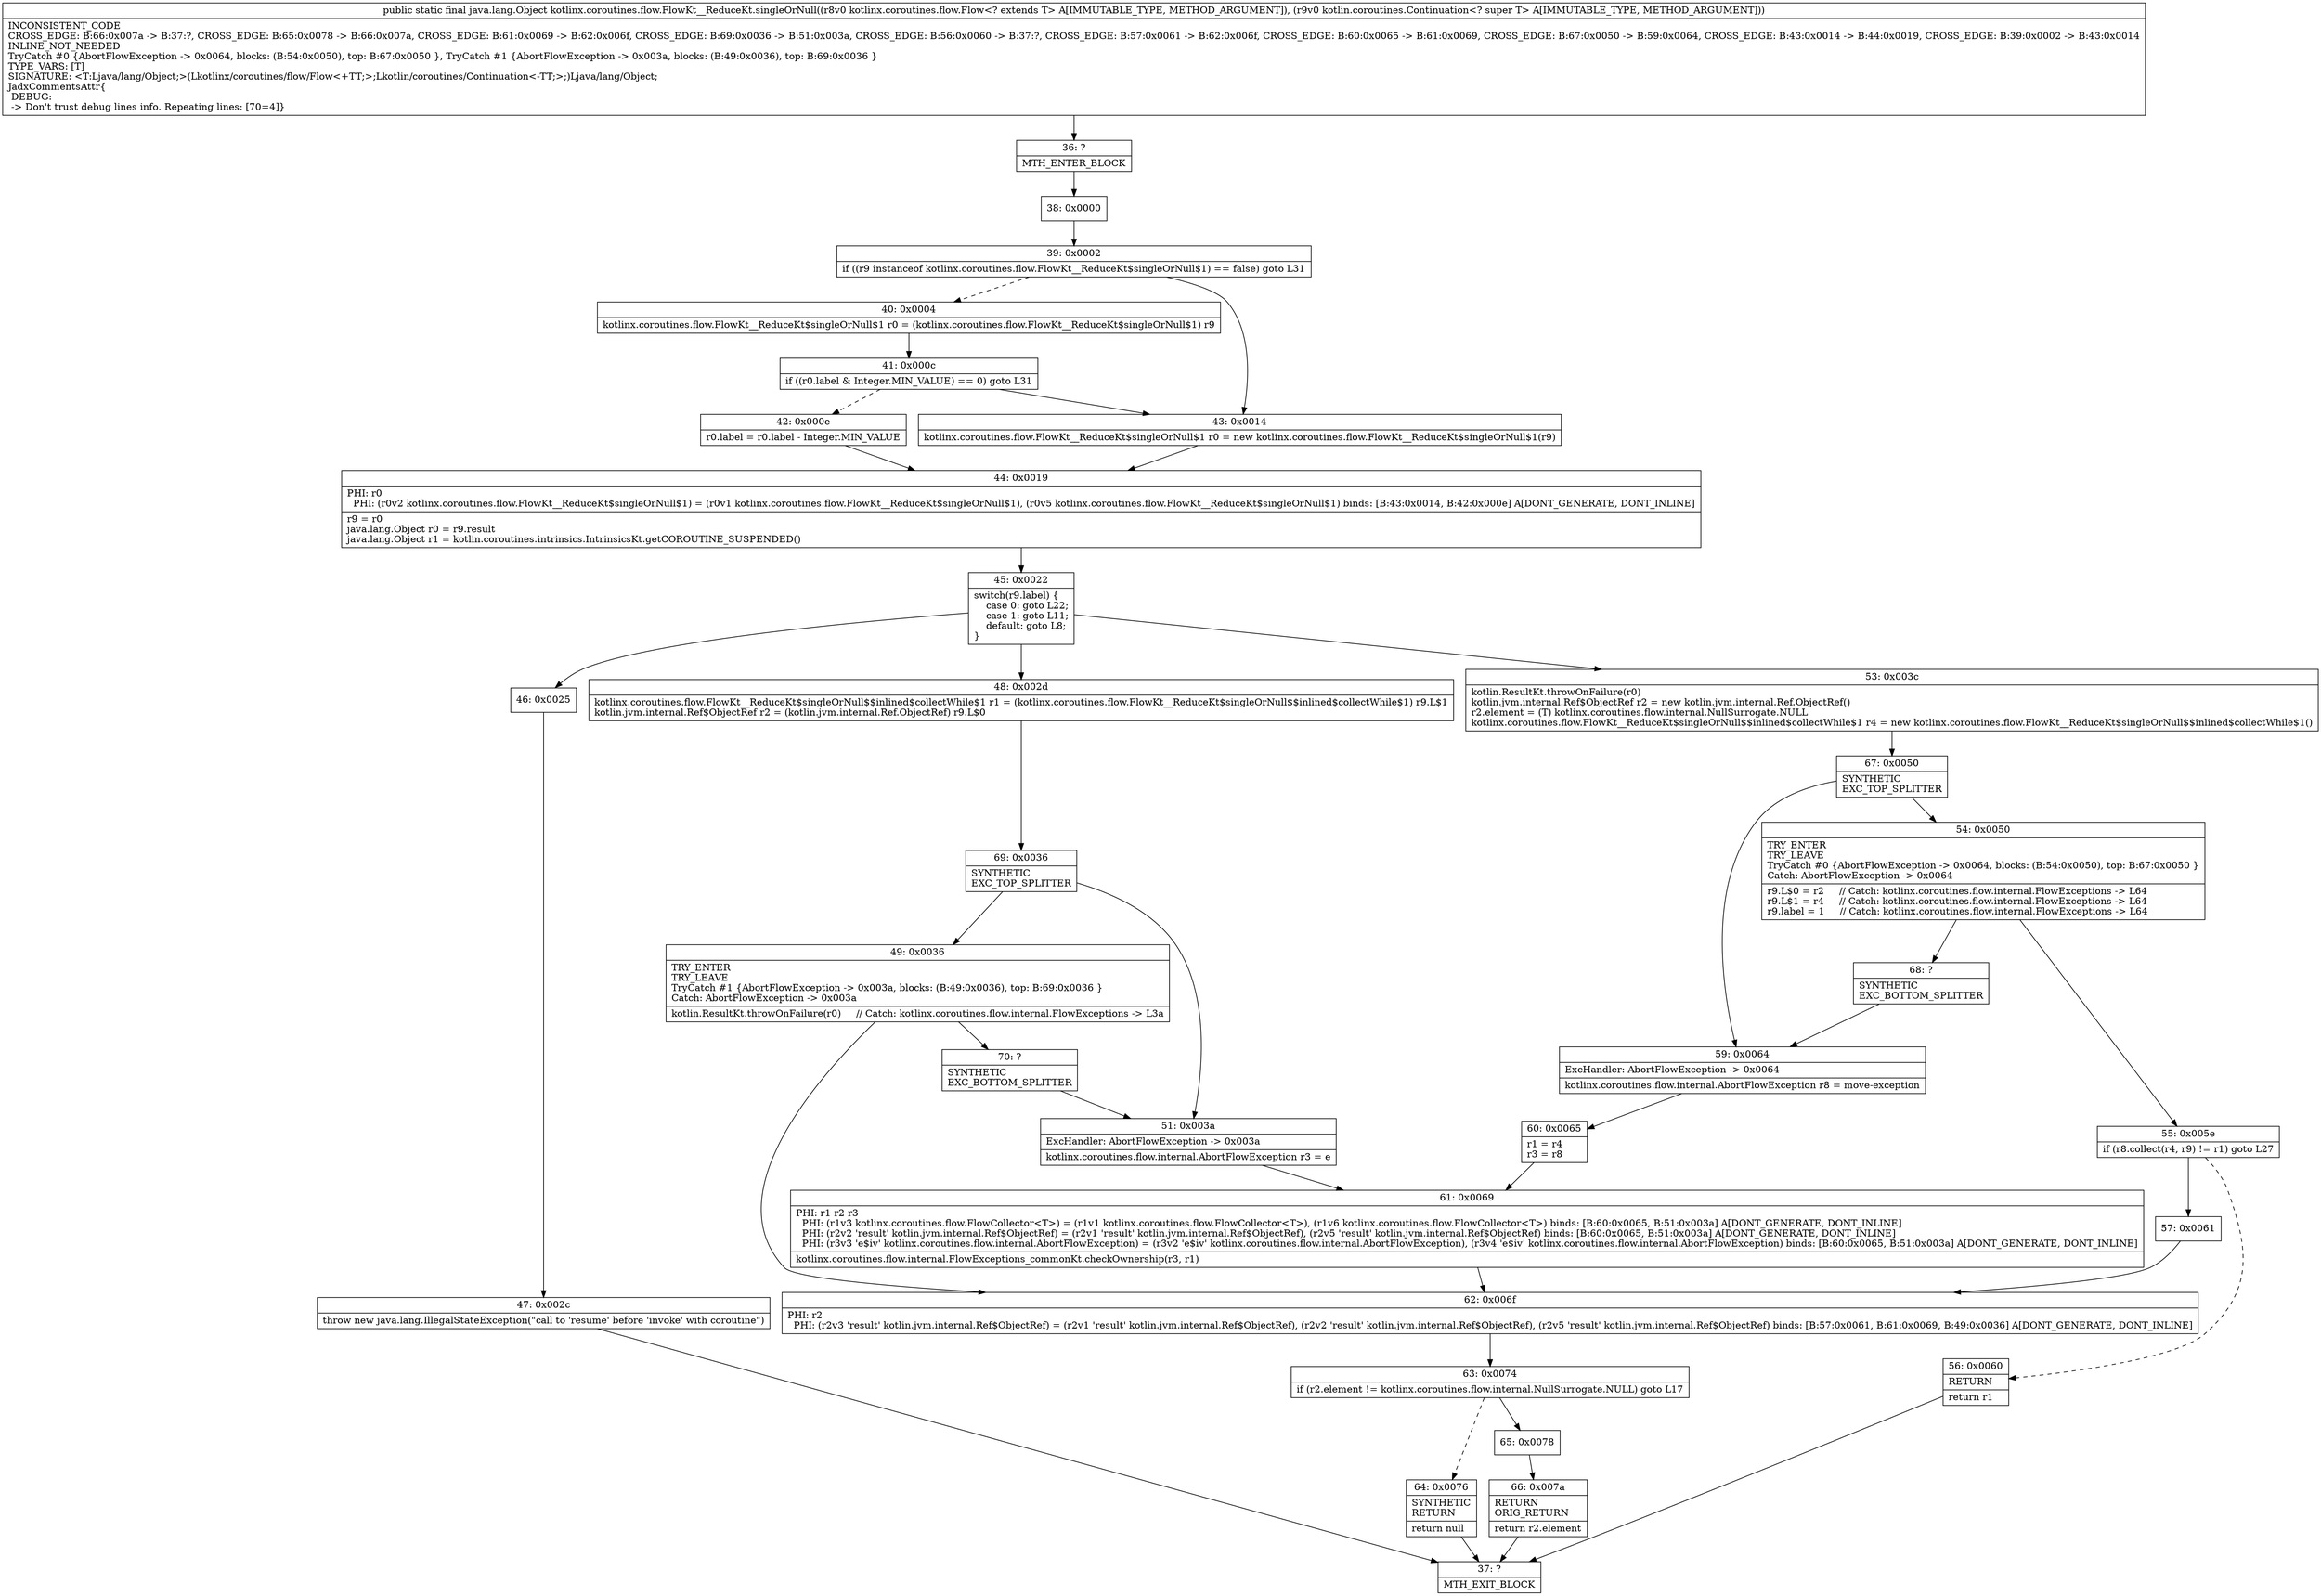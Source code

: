 digraph "CFG forkotlinx.coroutines.flow.FlowKt__ReduceKt.singleOrNull(Lkotlinx\/coroutines\/flow\/Flow;Lkotlin\/coroutines\/Continuation;)Ljava\/lang\/Object;" {
Node_36 [shape=record,label="{36\:\ ?|MTH_ENTER_BLOCK\l}"];
Node_38 [shape=record,label="{38\:\ 0x0000}"];
Node_39 [shape=record,label="{39\:\ 0x0002|if ((r9 instanceof kotlinx.coroutines.flow.FlowKt__ReduceKt$singleOrNull$1) == false) goto L31\l}"];
Node_40 [shape=record,label="{40\:\ 0x0004|kotlinx.coroutines.flow.FlowKt__ReduceKt$singleOrNull$1 r0 = (kotlinx.coroutines.flow.FlowKt__ReduceKt$singleOrNull$1) r9\l}"];
Node_41 [shape=record,label="{41\:\ 0x000c|if ((r0.label & Integer.MIN_VALUE) == 0) goto L31\l}"];
Node_42 [shape=record,label="{42\:\ 0x000e|r0.label = r0.label \- Integer.MIN_VALUE\l}"];
Node_44 [shape=record,label="{44\:\ 0x0019|PHI: r0 \l  PHI: (r0v2 kotlinx.coroutines.flow.FlowKt__ReduceKt$singleOrNull$1) = (r0v1 kotlinx.coroutines.flow.FlowKt__ReduceKt$singleOrNull$1), (r0v5 kotlinx.coroutines.flow.FlowKt__ReduceKt$singleOrNull$1) binds: [B:43:0x0014, B:42:0x000e] A[DONT_GENERATE, DONT_INLINE]\l|r9 = r0\ljava.lang.Object r0 = r9.result\ljava.lang.Object r1 = kotlin.coroutines.intrinsics.IntrinsicsKt.getCOROUTINE_SUSPENDED()\l}"];
Node_45 [shape=record,label="{45\:\ 0x0022|switch(r9.label) \{\l    case 0: goto L22;\l    case 1: goto L11;\l    default: goto L8;\l\}\l}"];
Node_46 [shape=record,label="{46\:\ 0x0025}"];
Node_47 [shape=record,label="{47\:\ 0x002c|throw new java.lang.IllegalStateException(\"call to 'resume' before 'invoke' with coroutine\")\l}"];
Node_37 [shape=record,label="{37\:\ ?|MTH_EXIT_BLOCK\l}"];
Node_48 [shape=record,label="{48\:\ 0x002d|kotlinx.coroutines.flow.FlowKt__ReduceKt$singleOrNull$$inlined$collectWhile$1 r1 = (kotlinx.coroutines.flow.FlowKt__ReduceKt$singleOrNull$$inlined$collectWhile$1) r9.L$1\lkotlin.jvm.internal.Ref$ObjectRef r2 = (kotlin.jvm.internal.Ref.ObjectRef) r9.L$0\l}"];
Node_69 [shape=record,label="{69\:\ 0x0036|SYNTHETIC\lEXC_TOP_SPLITTER\l}"];
Node_49 [shape=record,label="{49\:\ 0x0036|TRY_ENTER\lTRY_LEAVE\lTryCatch #1 \{AbortFlowException \-\> 0x003a, blocks: (B:49:0x0036), top: B:69:0x0036 \}\lCatch: AbortFlowException \-\> 0x003a\l|kotlin.ResultKt.throwOnFailure(r0)     \/\/ Catch: kotlinx.coroutines.flow.internal.FlowExceptions \-\> L3a\l}"];
Node_62 [shape=record,label="{62\:\ 0x006f|PHI: r2 \l  PHI: (r2v3 'result' kotlin.jvm.internal.Ref$ObjectRef) = (r2v1 'result' kotlin.jvm.internal.Ref$ObjectRef), (r2v2 'result' kotlin.jvm.internal.Ref$ObjectRef), (r2v5 'result' kotlin.jvm.internal.Ref$ObjectRef) binds: [B:57:0x0061, B:61:0x0069, B:49:0x0036] A[DONT_GENERATE, DONT_INLINE]\l}"];
Node_63 [shape=record,label="{63\:\ 0x0074|if (r2.element != kotlinx.coroutines.flow.internal.NullSurrogate.NULL) goto L17\l}"];
Node_64 [shape=record,label="{64\:\ 0x0076|SYNTHETIC\lRETURN\l|return null\l}"];
Node_65 [shape=record,label="{65\:\ 0x0078}"];
Node_66 [shape=record,label="{66\:\ 0x007a|RETURN\lORIG_RETURN\l|return r2.element\l}"];
Node_70 [shape=record,label="{70\:\ ?|SYNTHETIC\lEXC_BOTTOM_SPLITTER\l}"];
Node_51 [shape=record,label="{51\:\ 0x003a|ExcHandler: AbortFlowException \-\> 0x003a\l|kotlinx.coroutines.flow.internal.AbortFlowException r3 = e\l}"];
Node_61 [shape=record,label="{61\:\ 0x0069|PHI: r1 r2 r3 \l  PHI: (r1v3 kotlinx.coroutines.flow.FlowCollector\<T\>) = (r1v1 kotlinx.coroutines.flow.FlowCollector\<T\>), (r1v6 kotlinx.coroutines.flow.FlowCollector\<T\>) binds: [B:60:0x0065, B:51:0x003a] A[DONT_GENERATE, DONT_INLINE]\l  PHI: (r2v2 'result' kotlin.jvm.internal.Ref$ObjectRef) = (r2v1 'result' kotlin.jvm.internal.Ref$ObjectRef), (r2v5 'result' kotlin.jvm.internal.Ref$ObjectRef) binds: [B:60:0x0065, B:51:0x003a] A[DONT_GENERATE, DONT_INLINE]\l  PHI: (r3v3 'e$iv' kotlinx.coroutines.flow.internal.AbortFlowException) = (r3v2 'e$iv' kotlinx.coroutines.flow.internal.AbortFlowException), (r3v4 'e$iv' kotlinx.coroutines.flow.internal.AbortFlowException) binds: [B:60:0x0065, B:51:0x003a] A[DONT_GENERATE, DONT_INLINE]\l|kotlinx.coroutines.flow.internal.FlowExceptions_commonKt.checkOwnership(r3, r1)\l}"];
Node_53 [shape=record,label="{53\:\ 0x003c|kotlin.ResultKt.throwOnFailure(r0)\lkotlin.jvm.internal.Ref$ObjectRef r2 = new kotlin.jvm.internal.Ref.ObjectRef()\lr2.element = (T) kotlinx.coroutines.flow.internal.NullSurrogate.NULL\lkotlinx.coroutines.flow.FlowKt__ReduceKt$singleOrNull$$inlined$collectWhile$1 r4 = new kotlinx.coroutines.flow.FlowKt__ReduceKt$singleOrNull$$inlined$collectWhile$1()\l}"];
Node_67 [shape=record,label="{67\:\ 0x0050|SYNTHETIC\lEXC_TOP_SPLITTER\l}"];
Node_54 [shape=record,label="{54\:\ 0x0050|TRY_ENTER\lTRY_LEAVE\lTryCatch #0 \{AbortFlowException \-\> 0x0064, blocks: (B:54:0x0050), top: B:67:0x0050 \}\lCatch: AbortFlowException \-\> 0x0064\l|r9.L$0 = r2     \/\/ Catch: kotlinx.coroutines.flow.internal.FlowExceptions \-\> L64\lr9.L$1 = r4     \/\/ Catch: kotlinx.coroutines.flow.internal.FlowExceptions \-\> L64\lr9.label = 1     \/\/ Catch: kotlinx.coroutines.flow.internal.FlowExceptions \-\> L64\l}"];
Node_55 [shape=record,label="{55\:\ 0x005e|if (r8.collect(r4, r9) != r1) goto L27\l}"];
Node_56 [shape=record,label="{56\:\ 0x0060|RETURN\l|return r1\l}"];
Node_57 [shape=record,label="{57\:\ 0x0061}"];
Node_68 [shape=record,label="{68\:\ ?|SYNTHETIC\lEXC_BOTTOM_SPLITTER\l}"];
Node_59 [shape=record,label="{59\:\ 0x0064|ExcHandler: AbortFlowException \-\> 0x0064\l|kotlinx.coroutines.flow.internal.AbortFlowException r8 = move\-exception\l}"];
Node_60 [shape=record,label="{60\:\ 0x0065|r1 = r4\lr3 = r8\l}"];
Node_43 [shape=record,label="{43\:\ 0x0014|kotlinx.coroutines.flow.FlowKt__ReduceKt$singleOrNull$1 r0 = new kotlinx.coroutines.flow.FlowKt__ReduceKt$singleOrNull$1(r9)\l}"];
MethodNode[shape=record,label="{public static final java.lang.Object kotlinx.coroutines.flow.FlowKt__ReduceKt.singleOrNull((r8v0 kotlinx.coroutines.flow.Flow\<? extends T\> A[IMMUTABLE_TYPE, METHOD_ARGUMENT]), (r9v0 kotlin.coroutines.Continuation\<? super T\> A[IMMUTABLE_TYPE, METHOD_ARGUMENT]))  | INCONSISTENT_CODE\lCROSS_EDGE: B:66:0x007a \-\> B:37:?, CROSS_EDGE: B:65:0x0078 \-\> B:66:0x007a, CROSS_EDGE: B:61:0x0069 \-\> B:62:0x006f, CROSS_EDGE: B:69:0x0036 \-\> B:51:0x003a, CROSS_EDGE: B:56:0x0060 \-\> B:37:?, CROSS_EDGE: B:57:0x0061 \-\> B:62:0x006f, CROSS_EDGE: B:60:0x0065 \-\> B:61:0x0069, CROSS_EDGE: B:67:0x0050 \-\> B:59:0x0064, CROSS_EDGE: B:43:0x0014 \-\> B:44:0x0019, CROSS_EDGE: B:39:0x0002 \-\> B:43:0x0014\lINLINE_NOT_NEEDED\lTryCatch #0 \{AbortFlowException \-\> 0x0064, blocks: (B:54:0x0050), top: B:67:0x0050 \}, TryCatch #1 \{AbortFlowException \-\> 0x003a, blocks: (B:49:0x0036), top: B:69:0x0036 \}\lTYPE_VARS: [T]\lSIGNATURE: \<T:Ljava\/lang\/Object;\>(Lkotlinx\/coroutines\/flow\/Flow\<+TT;\>;Lkotlin\/coroutines\/Continuation\<\-TT;\>;)Ljava\/lang\/Object;\lJadxCommentsAttr\{\l DEBUG: \l \-\> Don't trust debug lines info. Repeating lines: [70=4]\}\l}"];
MethodNode -> Node_36;Node_36 -> Node_38;
Node_38 -> Node_39;
Node_39 -> Node_40[style=dashed];
Node_39 -> Node_43;
Node_40 -> Node_41;
Node_41 -> Node_42[style=dashed];
Node_41 -> Node_43;
Node_42 -> Node_44;
Node_44 -> Node_45;
Node_45 -> Node_46;
Node_45 -> Node_48;
Node_45 -> Node_53;
Node_46 -> Node_47;
Node_47 -> Node_37;
Node_48 -> Node_69;
Node_69 -> Node_49;
Node_69 -> Node_51;
Node_49 -> Node_62;
Node_49 -> Node_70;
Node_62 -> Node_63;
Node_63 -> Node_64[style=dashed];
Node_63 -> Node_65;
Node_64 -> Node_37;
Node_65 -> Node_66;
Node_66 -> Node_37;
Node_70 -> Node_51;
Node_51 -> Node_61;
Node_61 -> Node_62;
Node_53 -> Node_67;
Node_67 -> Node_54;
Node_67 -> Node_59;
Node_54 -> Node_55;
Node_54 -> Node_68;
Node_55 -> Node_56[style=dashed];
Node_55 -> Node_57;
Node_56 -> Node_37;
Node_57 -> Node_62;
Node_68 -> Node_59;
Node_59 -> Node_60;
Node_60 -> Node_61;
Node_43 -> Node_44;
}

